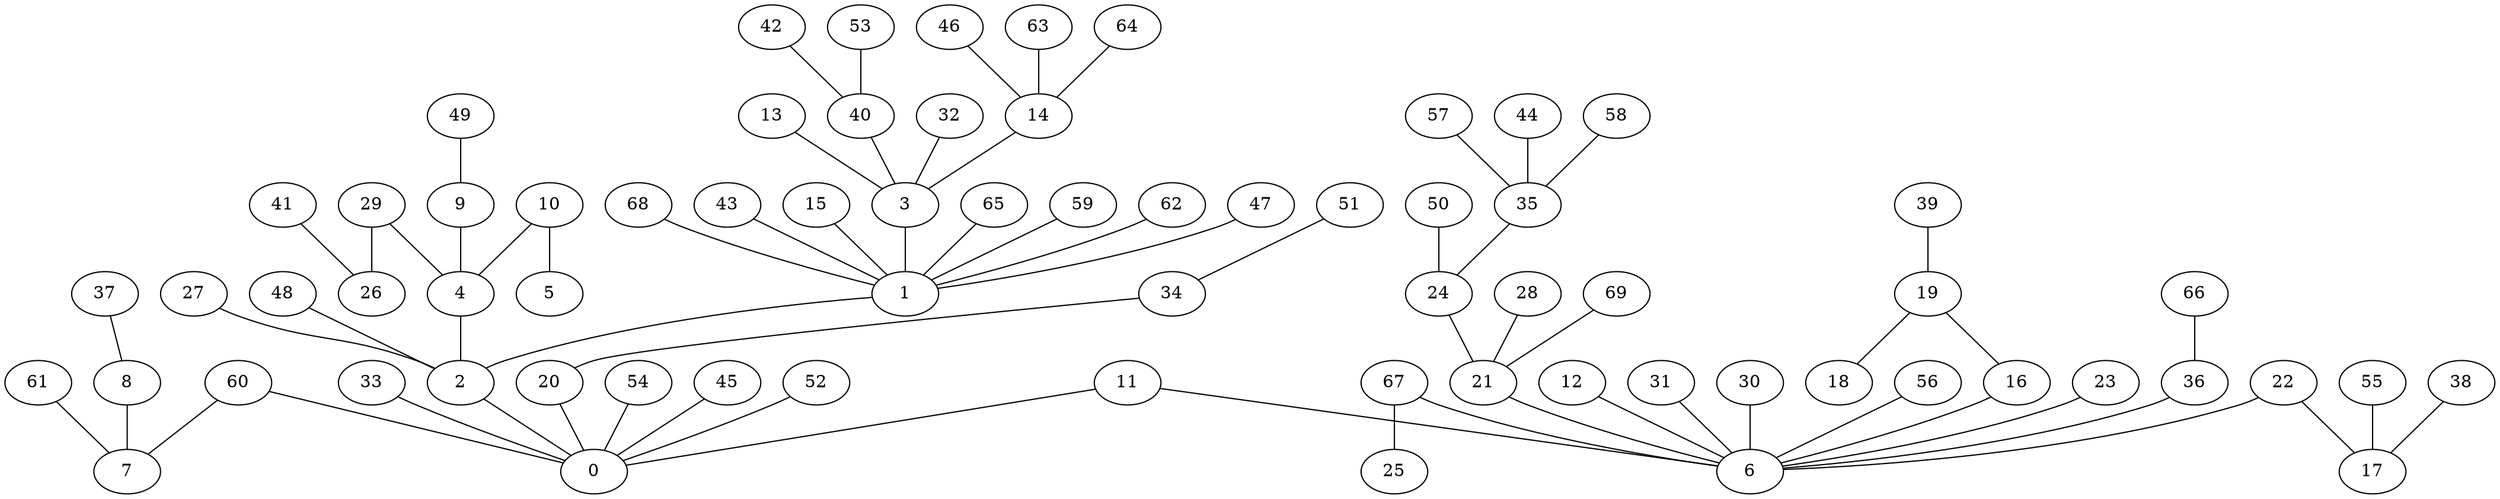 graph{
8 -- 7;
58 -- 35;
60 -- 0;
52 -- 0;
33 -- 0;
56 -- 6;
57 -- 35;
60 -- 7;
10 -- 5;
53 -- 40;
61 -- 7;
27 -- 2;
10 -- 4;
40 -- 3;
29 -- 26;
59 -- 1;
3 -- 1;
34 -- 20;
35 -- 24;
39 -- 19;
2 -- 0;
50 -- 24;
62 -- 1;
38 -- 17;
55 -- 17;
66 -- 36;
54 -- 0;
41 -- 26;
32 -- 3;
47 -- 1;
64 -- 14;
67 -- 25;
19 -- 18;
23 -- 6;
29 -- 4;
11 -- 6;
1 -- 2;
36 -- 6;
68 -- 1;
22 -- 6;
19 -- 16;
21 -- 6;
12 -- 6;
16 -- 6;
43 -- 1;
11 -- 0;
15 -- 1;
13 -- 3;
31 -- 6;
48 -- 2;
49 -- 9;
67 -- 6;
65 -- 1;
44 -- 35;
45 -- 0;
4 -- 2;
28 -- 21;
22 -- 17;
14 -- 3;
69 -- 21;
46 -- 14;
63 -- 14;
42 -- 40;
30 -- 6;
24 -- 21;
51 -- 34;
37 -- 8;
20 -- 0;
9 -- 4;
}
